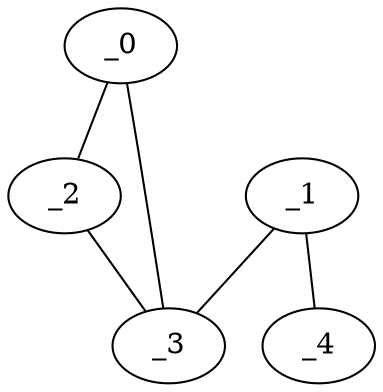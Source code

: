 graph XP1_0096 {
	_0	 [x="2.76393",
		y="2.50269"];
	_2	 [x="0.550085",
		y="0.489496"];
	_0 -- _2;
	_3	 [x="2.50741",
		y="0.580255"];
	_0 -- _3;
	_1	 [x="0.51",
		y=3];
	_1 -- _3;
	_4	 [x="1.72582",
		y="2.9122"];
	_1 -- _4;
	_2 -- _3;
}
